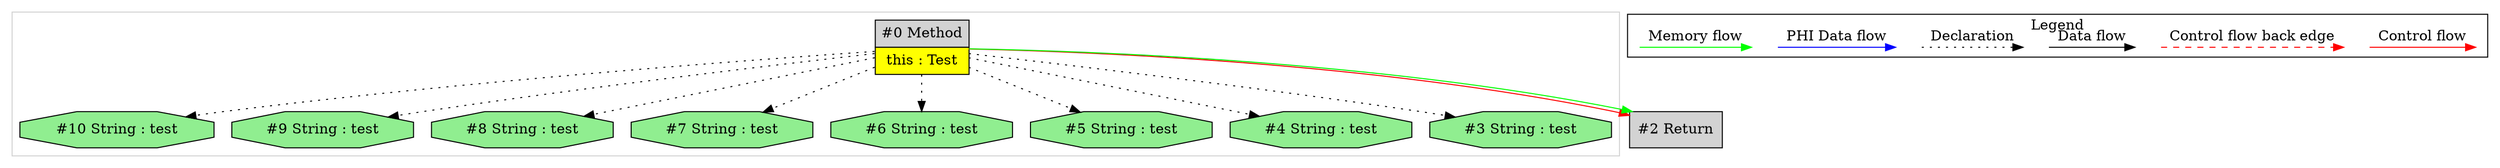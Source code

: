digraph {
 ordering="in";
 node0[margin="0", label=<<table border="0" cellborder="1" cellspacing="0" cellpadding="5"><tr><td colspan="1">#0 Method</td></tr><tr><td port="prj1" bgcolor="yellow">this : Test</td></tr></table>>,shape=none, fillcolor=lightgrey, style=filled];
 node10[label="#10 String : test",shape=octagon, fillcolor=lightgreen, style=filled];
 node0 -> node10[style=dotted];
 node9[label="#9 String : test",shape=octagon, fillcolor=lightgreen, style=filled];
 node0 -> node9[style=dotted];
 node8[label="#8 String : test",shape=octagon, fillcolor=lightgreen, style=filled];
 node0 -> node8[style=dotted];
 node2[label="#2 Return",shape=box, fillcolor=lightgrey, style=filled];
 node0 -> node2[labeldistance=2, color=red, fontcolor=red];
 node0 -> node2[labeldistance=2, color=green, constraint=false];
 node7[label="#7 String : test",shape=octagon, fillcolor=lightgreen, style=filled];
 node0 -> node7[style=dotted];
 node6[label="#6 String : test",shape=octagon, fillcolor=lightgreen, style=filled];
 node0 -> node6[style=dotted];
 node5[label="#5 String : test",shape=octagon, fillcolor=lightgreen, style=filled];
 node0 -> node5[style=dotted];
 node4[label="#4 String : test",shape=octagon, fillcolor=lightgreen, style=filled];
 node0 -> node4[style=dotted];
 node3[label="#3 String : test",shape=octagon, fillcolor=lightgreen, style=filled];
 node0 -> node3[style=dotted];
 subgraph cluster_0 {
  color=lightgray;
  node0;
  node3;
  node4;
  node5;
  node6;
  node7;
  node8;
  node9;
  node10;
 }
 subgraph cluster_000 {
  label = "Legend";
  node [shape=point]
  {
   rank=same;
   c0 [style = invis];
   c1 [style = invis];
   c2 [style = invis];
   c3 [style = invis];
   d0 [style = invis];
   d1 [style = invis];
   d2 [style = invis];
   d3 [style = invis];
   d4 [style = invis];
   d5 [style = invis];
   d6 [style = invis];
   d7 [style = invis];
  }
  c0 -> c1 [label="Control flow", style=solid, color=red]
  c2 -> c3 [label="Control flow back edge", style=dashed, color=red]
  d0 -> d1 [label="Data flow"]
  d2 -> d3 [label="Declaration", style=dotted]
  d4 -> d5 [label="PHI Data flow", color=blue]
  d6 -> d7 [label="Memory flow", color=green]
 }

}
